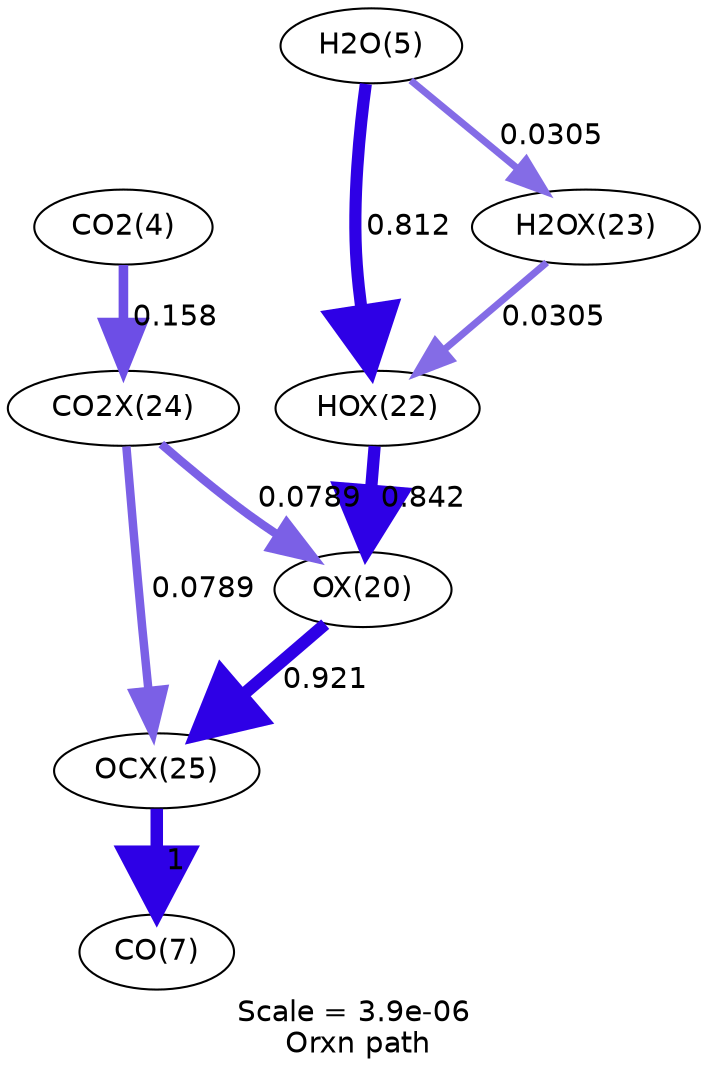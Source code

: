 digraph reaction_paths {
center=1;
s26 -> s24[fontname="Helvetica", penwidth=5.87, arrowsize=2.94, color="0.7, 1.34, 0.9"
, label=" 0.842"];
s24 -> s29[fontname="Helvetica", penwidth=5.94, arrowsize=2.97, color="0.7, 1.42, 0.9"
, label=" 0.921"];
s28 -> s24[fontname="Helvetica", penwidth=4.08, arrowsize=2.04, color="0.7, 0.579, 0.9"
, label=" 0.0789"];
s6 -> s26[fontname="Helvetica", penwidth=5.84, arrowsize=2.92, color="0.7, 1.31, 0.9"
, label=" 0.812"];
s27 -> s26[fontname="Helvetica", penwidth=3.37, arrowsize=1.68, color="0.7, 0.531, 0.9"
, label=" 0.0305"];
s6 -> s27[fontname="Helvetica", penwidth=3.37, arrowsize=1.68, color="0.7, 0.531, 0.9"
, label=" 0.0305"];
s29 -> s8[fontname="Helvetica", penwidth=6, arrowsize=3, color="0.7, 1.5, 0.9"
, label=" 1"];
s28 -> s29[fontname="Helvetica", penwidth=4.08, arrowsize=2.04, color="0.7, 0.579, 0.9"
, label=" 0.0789"];
s5 -> s28[fontname="Helvetica", penwidth=4.61, arrowsize=2.3, color="0.7, 0.658, 0.9"
, label=" 0.158"];
s5 [ fontname="Helvetica", label="CO2(4)"];
s6 [ fontname="Helvetica", label="H2O(5)"];
s8 [ fontname="Helvetica", label="CO(7)"];
s24 [ fontname="Helvetica", label="OX(20)"];
s26 [ fontname="Helvetica", label="HOX(22)"];
s27 [ fontname="Helvetica", label="H2OX(23)"];
s28 [ fontname="Helvetica", label="CO2X(24)"];
s29 [ fontname="Helvetica", label="OCX(25)"];
 label = "Scale = 3.9e-06\l Orxn path";
 fontname = "Helvetica";
}
